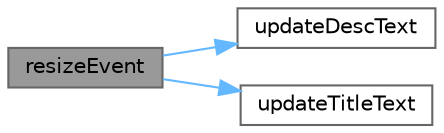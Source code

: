 digraph "resizeEvent"
{
 // LATEX_PDF_SIZE
  bgcolor="transparent";
  edge [fontname=Helvetica,fontsize=10,labelfontname=Helvetica,labelfontsize=10];
  node [fontname=Helvetica,fontsize=10,shape=box,height=0.2,width=0.4];
  rankdir="LR";
  Node1 [id="Node000001",label="resizeEvent",height=0.2,width=0.4,color="gray40", fillcolor="grey60", style="filled", fontcolor="black",tooltip="调整大小事件"];
  Node1 -> Node2 [id="edge1_Node000001_Node000002",color="steelblue1",style="solid",tooltip=" "];
  Node2 [id="Node000002",label="updateDescText",height=0.2,width=0.4,color="grey40", fillcolor="white", style="filled",URL="$class_m_v_block_widget.html#a312928c8261abd121c7b43b2dcd64a80",tooltip="更新描述文本（省略显示）"];
  Node1 -> Node3 [id="edge2_Node000001_Node000003",color="steelblue1",style="solid",tooltip=" "];
  Node3 [id="Node000003",label="updateTitleText",height=0.2,width=0.4,color="grey40", fillcolor="white", style="filled",URL="$class_m_v_block_widget.html#a9f6412e4f086819d14727a1646b34f97",tooltip="更新标题文本（省略显示）"];
}
